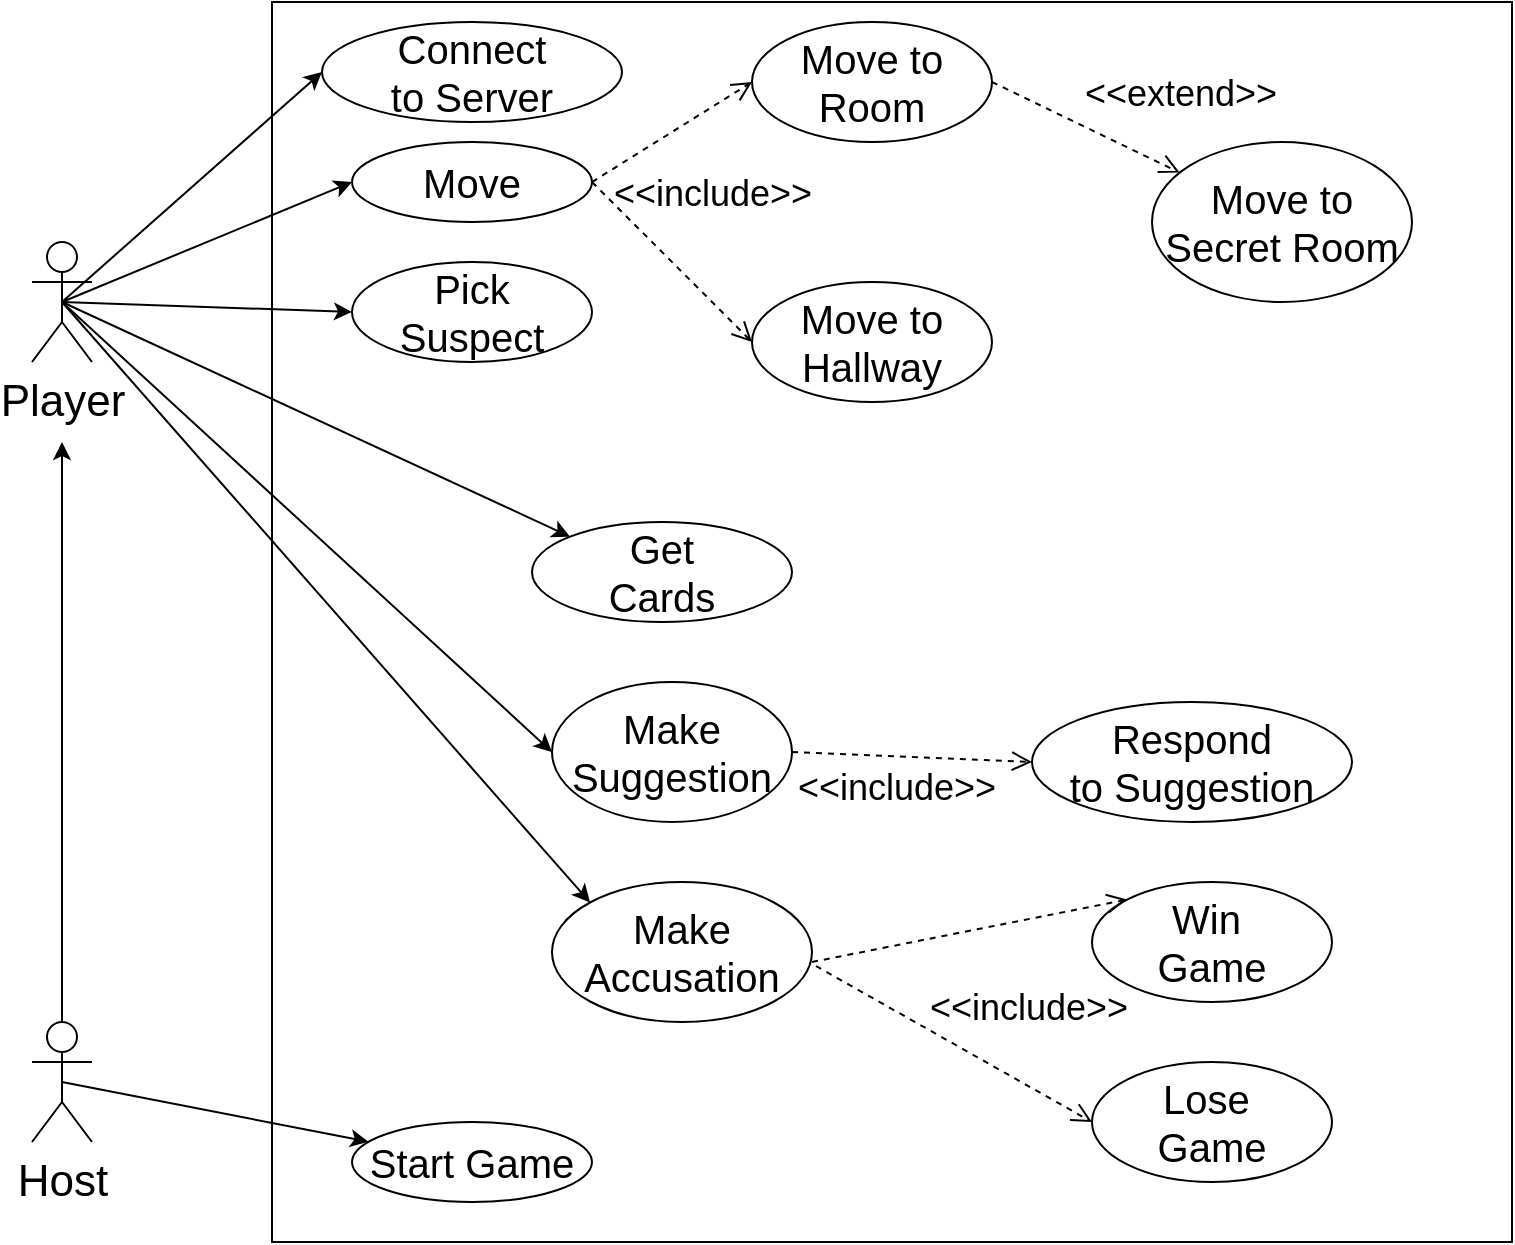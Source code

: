 <mxfile version="14.4.7" type="github">
  <diagram id="6zn62Z9xgfO-b7laPYS4" name="Page-1">
    <mxGraphModel dx="1422" dy="794" grid="1" gridSize="10" guides="1" tooltips="1" connect="1" arrows="1" fold="1" page="1" pageScale="1" pageWidth="850" pageHeight="1100" math="0" shadow="0">
      <root>
        <mxCell id="0" />
        <mxCell id="1" parent="0" />
        <mxCell id="Ss0FilEweHv9kZM79R0a-1" value="&lt;font style=&quot;font-size: 22px&quot;&gt;Player&lt;/font&gt;" style="shape=umlActor;verticalLabelPosition=bottom;verticalAlign=top;html=1;outlineConnect=0;" vertex="1" parent="1">
          <mxGeometry x="40" y="150" width="30" height="60" as="geometry" />
        </mxCell>
        <mxCell id="Ss0FilEweHv9kZM79R0a-2" value="&lt;font style=&quot;font-size: 22px&quot;&gt;Host&lt;/font&gt;" style="shape=umlActor;verticalLabelPosition=bottom;verticalAlign=top;html=1;outlineConnect=0;" vertex="1" parent="1">
          <mxGeometry x="40" y="540" width="30" height="60" as="geometry" />
        </mxCell>
        <mxCell id="Ss0FilEweHv9kZM79R0a-4" value="" style="whiteSpace=wrap;html=1;aspect=fixed;" vertex="1" parent="1">
          <mxGeometry x="160" y="30" width="620" height="620" as="geometry" />
        </mxCell>
        <mxCell id="Ss0FilEweHv9kZM79R0a-9" value="&lt;font style=&quot;font-size: 20px&quot;&gt;Start Game&lt;/font&gt;" style="ellipse;whiteSpace=wrap;html=1;" vertex="1" parent="1">
          <mxGeometry x="200" y="590" width="120" height="40" as="geometry" />
        </mxCell>
        <mxCell id="Ss0FilEweHv9kZM79R0a-10" value="&lt;font style=&quot;font-size: 20px&quot;&gt;Move&lt;/font&gt;" style="ellipse;whiteSpace=wrap;html=1;" vertex="1" parent="1">
          <mxGeometry x="200" y="100" width="120" height="40" as="geometry" />
        </mxCell>
        <mxCell id="Ss0FilEweHv9kZM79R0a-11" value="&lt;font style=&quot;font-size: 20px&quot;&gt;Make Suggestion&lt;/font&gt;" style="ellipse;whiteSpace=wrap;html=1;" vertex="1" parent="1">
          <mxGeometry x="300" y="370" width="120" height="70" as="geometry" />
        </mxCell>
        <mxCell id="Ss0FilEweHv9kZM79R0a-12" value="&lt;span style=&quot;text-align: left&quot;&gt;&lt;font style=&quot;font-size: 20px&quot;&gt;Make Accusation&lt;/font&gt;&lt;/span&gt;" style="ellipse;whiteSpace=wrap;html=1;" vertex="1" parent="1">
          <mxGeometry x="300" y="470" width="130" height="70" as="geometry" />
        </mxCell>
        <mxCell id="Ss0FilEweHv9kZM79R0a-13" value="" style="endArrow=classic;html=1;exitX=0.5;exitY=0.5;exitDx=0;exitDy=0;exitPerimeter=0;" edge="1" parent="1" source="Ss0FilEweHv9kZM79R0a-2" target="Ss0FilEweHv9kZM79R0a-9">
          <mxGeometry width="50" height="50" relative="1" as="geometry">
            <mxPoint x="400" y="530" as="sourcePoint" />
            <mxPoint x="450" y="480" as="targetPoint" />
          </mxGeometry>
        </mxCell>
        <mxCell id="Ss0FilEweHv9kZM79R0a-14" value="" style="endArrow=classic;html=1;exitX=0.5;exitY=0.5;exitDx=0;exitDy=0;exitPerimeter=0;entryX=0;entryY=0.5;entryDx=0;entryDy=0;" edge="1" parent="1" source="Ss0FilEweHv9kZM79R0a-1" target="Ss0FilEweHv9kZM79R0a-10">
          <mxGeometry width="50" height="50" relative="1" as="geometry">
            <mxPoint x="400" y="530" as="sourcePoint" />
            <mxPoint x="450" y="480" as="targetPoint" />
          </mxGeometry>
        </mxCell>
        <mxCell id="Ss0FilEweHv9kZM79R0a-15" value="" style="endArrow=classic;html=1;exitX=0.5;exitY=0.5;exitDx=0;exitDy=0;exitPerimeter=0;entryX=0;entryY=0.5;entryDx=0;entryDy=0;" edge="1" parent="1" source="Ss0FilEweHv9kZM79R0a-1" target="Ss0FilEweHv9kZM79R0a-11">
          <mxGeometry width="50" height="50" relative="1" as="geometry">
            <mxPoint x="85" y="190" as="sourcePoint" />
            <mxPoint x="210" y="170" as="targetPoint" />
          </mxGeometry>
        </mxCell>
        <mxCell id="Ss0FilEweHv9kZM79R0a-16" value="" style="endArrow=classic;html=1;exitX=0.5;exitY=0.5;exitDx=0;exitDy=0;exitPerimeter=0;entryX=0;entryY=0;entryDx=0;entryDy=0;" edge="1" parent="1" source="Ss0FilEweHv9kZM79R0a-1" target="Ss0FilEweHv9kZM79R0a-12">
          <mxGeometry width="50" height="50" relative="1" as="geometry">
            <mxPoint x="85" y="190" as="sourcePoint" />
            <mxPoint x="210" y="290" as="targetPoint" />
          </mxGeometry>
        </mxCell>
        <mxCell id="Ss0FilEweHv9kZM79R0a-19" value="&lt;font style=&quot;font-size: 18px&quot;&gt;&amp;lt;&amp;lt;include&amp;gt;&amp;gt;&lt;/font&gt;" style="html=1;verticalAlign=bottom;endArrow=open;dashed=1;endSize=8;exitX=1;exitY=0.5;exitDx=0;exitDy=0;entryX=0;entryY=0.5;entryDx=0;entryDy=0;" edge="1" parent="1" source="Ss0FilEweHv9kZM79R0a-10" target="Ss0FilEweHv9kZM79R0a-20">
          <mxGeometry x="-0.146" y="-49" relative="1" as="geometry">
            <mxPoint x="460" y="500" as="sourcePoint" />
            <mxPoint x="380" y="500" as="targetPoint" />
            <mxPoint as="offset" />
          </mxGeometry>
        </mxCell>
        <mxCell id="Ss0FilEweHv9kZM79R0a-20" value="&lt;font style=&quot;font-size: 20px&quot;&gt;Move to&lt;br&gt;Room&lt;br&gt;&lt;/font&gt;" style="ellipse;whiteSpace=wrap;html=1;" vertex="1" parent="1">
          <mxGeometry x="400" y="40" width="120" height="60" as="geometry" />
        </mxCell>
        <mxCell id="Ss0FilEweHv9kZM79R0a-21" value="&lt;font style=&quot;font-size: 20px&quot;&gt;Move to&lt;br&gt;Hallway&lt;br&gt;&lt;/font&gt;" style="ellipse;whiteSpace=wrap;html=1;" vertex="1" parent="1">
          <mxGeometry x="400" y="170" width="120" height="60" as="geometry" />
        </mxCell>
        <mxCell id="Ss0FilEweHv9kZM79R0a-22" value="" style="html=1;verticalAlign=bottom;endArrow=open;dashed=1;endSize=8;exitX=1;exitY=0.5;exitDx=0;exitDy=0;entryX=0;entryY=0.5;entryDx=0;entryDy=0;" edge="1" parent="1" source="Ss0FilEweHv9kZM79R0a-10" target="Ss0FilEweHv9kZM79R0a-21">
          <mxGeometry x="1" y="-240" relative="1" as="geometry">
            <mxPoint x="330" y="170" as="sourcePoint" />
            <mxPoint x="410" y="180" as="targetPoint" />
            <mxPoint x="39" y="2" as="offset" />
          </mxGeometry>
        </mxCell>
        <mxCell id="Ss0FilEweHv9kZM79R0a-24" value="&lt;font style=&quot;font-size: 20px&quot;&gt;Move to&lt;br&gt;Secret Room&lt;br&gt;&lt;/font&gt;" style="ellipse;whiteSpace=wrap;html=1;" vertex="1" parent="1">
          <mxGeometry x="600" y="100" width="130" height="80" as="geometry" />
        </mxCell>
        <mxCell id="Ss0FilEweHv9kZM79R0a-26" value="" style="endArrow=classic;html=1;exitX=0.5;exitY=0;exitDx=0;exitDy=0;exitPerimeter=0;" edge="1" parent="1" source="Ss0FilEweHv9kZM79R0a-2">
          <mxGeometry width="50" height="50" relative="1" as="geometry">
            <mxPoint x="50" y="520" as="sourcePoint" />
            <mxPoint x="55" y="250" as="targetPoint" />
          </mxGeometry>
        </mxCell>
        <mxCell id="Ss0FilEweHv9kZM79R0a-27" value="&lt;font style=&quot;font-size: 18px&quot;&gt;&amp;lt;&amp;lt;extend&amp;gt;&amp;gt;&lt;/font&gt;" style="html=1;verticalAlign=bottom;endArrow=open;dashed=1;endSize=8;exitX=1;exitY=0.5;exitDx=0;exitDy=0;" edge="1" parent="1" source="Ss0FilEweHv9kZM79R0a-20" target="Ss0FilEweHv9kZM79R0a-24">
          <mxGeometry x="0.789" y="23" relative="1" as="geometry">
            <mxPoint x="570" y="270" as="sourcePoint" />
            <mxPoint x="650" y="220" as="targetPoint" />
            <mxPoint as="offset" />
          </mxGeometry>
        </mxCell>
        <mxCell id="Ss0FilEweHv9kZM79R0a-28" value="&lt;font style=&quot;font-size: 20px&quot;&gt;Respond&lt;br&gt;to Suggestion&lt;br&gt;&lt;/font&gt;" style="ellipse;whiteSpace=wrap;html=1;" vertex="1" parent="1">
          <mxGeometry x="540" y="380" width="160" height="60" as="geometry" />
        </mxCell>
        <mxCell id="Ss0FilEweHv9kZM79R0a-29" value="&lt;font style=&quot;font-size: 18px&quot;&gt;&amp;lt;&amp;lt;include&amp;gt;&amp;gt;&lt;/font&gt;" style="html=1;verticalAlign=bottom;endArrow=open;dashed=1;endSize=8;exitX=1;exitY=0.5;exitDx=0;exitDy=0;entryX=0;entryY=0.5;entryDx=0;entryDy=0;" edge="1" parent="1" source="Ss0FilEweHv9kZM79R0a-11" target="Ss0FilEweHv9kZM79R0a-28">
          <mxGeometry x="-0.111" y="-30" relative="1" as="geometry">
            <mxPoint x="330" y="130" as="sourcePoint" />
            <mxPoint x="410" y="80" as="targetPoint" />
            <mxPoint as="offset" />
          </mxGeometry>
        </mxCell>
        <mxCell id="Ss0FilEweHv9kZM79R0a-30" value="" style="endArrow=classic;html=1;exitX=0.5;exitY=0.5;exitDx=0;exitDy=0;exitPerimeter=0;entryX=0;entryY=0;entryDx=0;entryDy=0;" edge="1" parent="1" source="Ss0FilEweHv9kZM79R0a-1" target="Ss0FilEweHv9kZM79R0a-31">
          <mxGeometry width="50" height="50" relative="1" as="geometry">
            <mxPoint x="400" y="400" as="sourcePoint" />
            <mxPoint x="450" y="350" as="targetPoint" />
          </mxGeometry>
        </mxCell>
        <mxCell id="Ss0FilEweHv9kZM79R0a-31" value="&lt;font style=&quot;font-size: 20px&quot;&gt;Get&lt;br&gt;Cards&lt;br&gt;&lt;/font&gt;" style="ellipse;whiteSpace=wrap;html=1;" vertex="1" parent="1">
          <mxGeometry x="290" y="290" width="130" height="50" as="geometry" />
        </mxCell>
        <mxCell id="Ss0FilEweHv9kZM79R0a-34" value="&lt;font style=&quot;font-size: 20px&quot;&gt;Pick&lt;br&gt;Suspect&lt;br&gt;&lt;/font&gt;" style="ellipse;whiteSpace=wrap;html=1;" vertex="1" parent="1">
          <mxGeometry x="200" y="160" width="120" height="50" as="geometry" />
        </mxCell>
        <mxCell id="Ss0FilEweHv9kZM79R0a-35" value="" style="endArrow=classic;html=1;exitX=0.5;exitY=0.5;exitDx=0;exitDy=0;exitPerimeter=0;entryX=0;entryY=0.5;entryDx=0;entryDy=0;" edge="1" parent="1" source="Ss0FilEweHv9kZM79R0a-1" target="Ss0FilEweHv9kZM79R0a-34">
          <mxGeometry width="50" height="50" relative="1" as="geometry">
            <mxPoint x="65" y="190" as="sourcePoint" />
            <mxPoint x="210" y="130" as="targetPoint" />
          </mxGeometry>
        </mxCell>
        <mxCell id="Ss0FilEweHv9kZM79R0a-36" value="&lt;font style=&quot;font-size: 20px&quot;&gt;Connect&lt;br&gt;to Server&lt;br&gt;&lt;/font&gt;" style="ellipse;whiteSpace=wrap;html=1;" vertex="1" parent="1">
          <mxGeometry x="185" y="40" width="150" height="50" as="geometry" />
        </mxCell>
        <mxCell id="Ss0FilEweHv9kZM79R0a-37" value="" style="endArrow=classic;html=1;exitX=0.5;exitY=0.5;exitDx=0;exitDy=0;exitPerimeter=0;entryX=0;entryY=0.5;entryDx=0;entryDy=0;" edge="1" parent="1" source="Ss0FilEweHv9kZM79R0a-1" target="Ss0FilEweHv9kZM79R0a-36">
          <mxGeometry width="50" height="50" relative="1" as="geometry">
            <mxPoint x="65" y="190" as="sourcePoint" />
            <mxPoint x="210" y="130" as="targetPoint" />
          </mxGeometry>
        </mxCell>
        <mxCell id="Ss0FilEweHv9kZM79R0a-38" value="&lt;font style=&quot;font-size: 20px&quot;&gt;Win&amp;nbsp;&lt;br&gt;Game&lt;br&gt;&lt;/font&gt;" style="ellipse;whiteSpace=wrap;html=1;" vertex="1" parent="1">
          <mxGeometry x="570" y="470" width="120" height="60" as="geometry" />
        </mxCell>
        <mxCell id="Ss0FilEweHv9kZM79R0a-39" value="&lt;font style=&quot;font-size: 20px&quot;&gt;Lose&amp;nbsp;&lt;br&gt;Game&lt;br&gt;&lt;/font&gt;" style="ellipse;whiteSpace=wrap;html=1;" vertex="1" parent="1">
          <mxGeometry x="570" y="560" width="120" height="60" as="geometry" />
        </mxCell>
        <mxCell id="Ss0FilEweHv9kZM79R0a-40" value="&lt;font style=&quot;font-size: 18px&quot;&gt;&amp;lt;&amp;lt;include&amp;gt;&amp;gt;&lt;/font&gt;" style="html=1;verticalAlign=bottom;endArrow=open;dashed=1;endSize=8;entryX=0;entryY=0;entryDx=0;entryDy=0;" edge="1" parent="1" target="Ss0FilEweHv9kZM79R0a-38">
          <mxGeometry x="0.23" y="-57" relative="1" as="geometry">
            <mxPoint x="430" y="510" as="sourcePoint" />
            <mxPoint x="490" y="500" as="targetPoint" />
            <mxPoint as="offset" />
          </mxGeometry>
        </mxCell>
        <mxCell id="Ss0FilEweHv9kZM79R0a-41" value="" style="html=1;verticalAlign=bottom;endArrow=open;dashed=1;endSize=8;exitX=1.015;exitY=0.6;exitDx=0;exitDy=0;entryX=0;entryY=0.5;entryDx=0;entryDy=0;exitPerimeter=0;" edge="1" parent="1" source="Ss0FilEweHv9kZM79R0a-12" target="Ss0FilEweHv9kZM79R0a-39">
          <mxGeometry x="1" y="-240" relative="1" as="geometry">
            <mxPoint x="410" y="550" as="sourcePoint" />
            <mxPoint x="490" y="630" as="targetPoint" />
            <mxPoint x="39" y="2" as="offset" />
          </mxGeometry>
        </mxCell>
      </root>
    </mxGraphModel>
  </diagram>
</mxfile>
